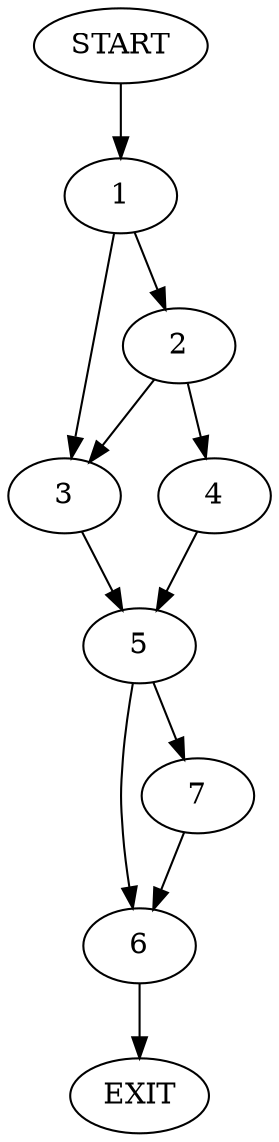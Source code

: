 digraph {
0 [label="START"]
8 [label="EXIT"]
0 -> 1
1 -> 2
1 -> 3
2 -> 3
2 -> 4
3 -> 5
4 -> 5
5 -> 6
5 -> 7
6 -> 8
7 -> 6
}
